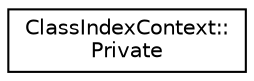 digraph "类继承关系图"
{
 // INTERACTIVE_SVG=YES
 // LATEX_PDF_SIZE
  edge [fontname="Helvetica",fontsize="10",labelfontname="Helvetica",labelfontsize="10"];
  node [fontname="Helvetica",fontsize="10",shape=record];
  rankdir="LR";
  Node0 [label="ClassIndexContext::\lPrivate",height=0.2,width=0.4,color="black", fillcolor="white", style="filled",URL="$d4/dd6/class_class_index_context_1_1_private.html",tooltip=" "];
}
